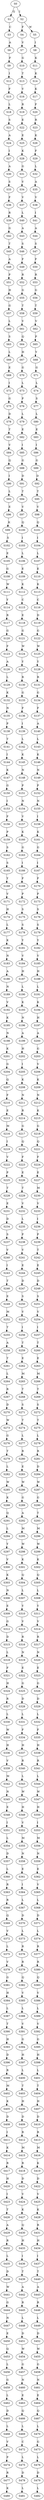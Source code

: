strict digraph  {
	S0 -> S1 [ label = Q ];
	S0 -> S2 [ label = I ];
	S1 -> S3 [ label = C ];
	S2 -> S4 [ label = F ];
	S2 -> S5 [ label = W ];
	S3 -> S6 [ label = A ];
	S4 -> S7 [ label = V ];
	S5 -> S8 [ label = I ];
	S6 -> S9 [ label = F ];
	S7 -> S10 [ label = G ];
	S8 -> S11 [ label = K ];
	S9 -> S12 [ label = I ];
	S10 -> S13 [ label = T ];
	S11 -> S14 [ label = K ];
	S12 -> S15 [ label = F ];
	S13 -> S16 [ label = V ];
	S14 -> S17 [ label = K ];
	S15 -> S18 [ label = L ];
	S16 -> S19 [ label = R ];
	S17 -> S20 [ label = F ];
	S18 -> S21 [ label = S ];
	S19 -> S22 [ label = E ];
	S20 -> S23 [ label = R ];
	S21 -> S24 [ label = A ];
	S22 -> S25 [ label = E ];
	S23 -> S26 [ label = K ];
	S24 -> S27 [ label = I ];
	S25 -> S28 [ label = K ];
	S26 -> S29 [ label = F ];
	S27 -> S30 [ label = A ];
	S28 -> S31 [ label = G ];
	S29 -> S32 [ label = L ];
	S30 -> S33 [ label = S ];
	S31 -> S34 [ label = V ];
	S32 -> S35 [ label = A ];
	S33 -> S36 [ label = F ];
	S34 -> S37 [ label = V ];
	S35 -> S38 [ label = V ];
	S36 -> S39 [ label = R ];
	S37 -> S40 [ label = L ];
	S38 -> S41 [ label = I ];
	S39 -> S42 [ label = G ];
	S40 -> S43 [ label = A ];
	S41 -> S44 [ label = A ];
	S42 -> S45 [ label = T ];
	S43 -> S46 [ label = S ];
	S44 -> S47 [ label = S ];
	S45 -> S48 [ label = A ];
	S46 -> S49 [ label = F ];
	S47 -> S50 [ label = F ];
	S48 -> S51 [ label = P ];
	S49 -> S52 [ label = R ];
	S50 -> S53 [ label = R ];
	S51 -> S54 [ label = H ];
	S52 -> S55 [ label = G ];
	S53 -> S56 [ label = G ];
	S54 -> S57 [ label = G ];
	S55 -> S58 [ label = T ];
	S56 -> S59 [ label = T ];
	S57 -> S60 [ label = L ];
	S58 -> S61 [ label = V ];
	S59 -> S62 [ label = V ];
	S60 -> S63 [ label = S ];
	S61 -> S64 [ label = Q ];
	S62 -> S65 [ label = P ];
	S63 -> S66 [ label = L ];
	S64 -> S67 [ label = H ];
	S65 -> S68 [ label = Y ];
	S66 -> S69 [ label = E ];
	S67 -> S70 [ label = G ];
	S68 -> S71 [ label = G ];
	S69 -> S72 [ label = I ];
	S70 -> S73 [ label = L ];
	S71 -> S74 [ label = L ];
	S72 -> S75 [ label = G ];
	S73 -> S76 [ label = P ];
	S74 -> S77 [ label = S ];
	S75 -> S78 [ label = D ];
	S76 -> S79 [ label = L ];
	S77 -> S80 [ label = L ];
	S78 -> S81 [ label = T ];
	S79 -> S82 [ label = E ];
	S80 -> S83 [ label = E ];
	S81 -> S84 [ label = V ];
	S82 -> S85 [ label = I ];
	S83 -> S86 [ label = I ];
	S84 -> S87 [ label = Q ];
	S85 -> S88 [ label = G ];
	S86 -> S89 [ label = G ];
	S87 -> S90 [ label = I ];
	S88 -> S91 [ label = D ];
	S89 -> S92 [ label = D ];
	S90 -> S93 [ label = L ];
	S91 -> S94 [ label = T ];
	S92 -> S95 [ label = T ];
	S93 -> S96 [ label = E ];
	S94 -> S97 [ label = V ];
	S95 -> S98 [ label = V ];
	S96 -> S99 [ label = K ];
	S97 -> S100 [ label = Q ];
	S98 -> S101 [ label = Q ];
	S99 -> S102 [ label = S ];
	S100 -> S103 [ label = I ];
	S101 -> S104 [ label = I ];
	S102 -> S105 [ label = E ];
	S103 -> S106 [ label = L ];
	S104 -> S107 [ label = L ];
	S105 -> S108 [ label = G ];
	S106 -> S109 [ label = E ];
	S107 -> S110 [ label = E ];
	S108 -> S111 [ label = W ];
	S109 -> S112 [ label = K ];
	S110 -> S113 [ label = K ];
	S111 -> S114 [ label = Y ];
	S112 -> S115 [ label = C ];
	S113 -> S116 [ label = C ];
	S114 -> S117 [ label = R ];
	S115 -> S118 [ label = E ];
	S116 -> S119 [ label = D ];
	S117 -> S120 [ label = G ];
	S118 -> S121 [ label = G ];
	S119 -> S122 [ label = G ];
	S120 -> S123 [ label = F ];
	S121 -> S124 [ label = W ];
	S122 -> S125 [ label = W ];
	S123 -> S126 [ label = A ];
	S124 -> S127 [ label = Y ];
	S125 -> S128 [ label = Y ];
	S126 -> S129 [ label = L ];
	S127 -> S130 [ label = R ];
	S128 -> S131 [ label = R ];
	S129 -> S132 [ label = K ];
	S130 -> S133 [ label = G ];
	S131 -> S134 [ label = G ];
	S132 -> S135 [ label = N ];
	S133 -> S136 [ label = F ];
	S134 -> S137 [ label = F ];
	S135 -> S138 [ label = P ];
	S136 -> S139 [ label = I ];
	S137 -> S140 [ label = A ];
	S138 -> S141 [ label = T ];
	S139 -> S142 [ label = L ];
	S140 -> S143 [ label = L ];
	S141 -> S144 [ label = I ];
	S142 -> S145 [ label = K ];
	S143 -> S146 [ label = K ];
	S144 -> S147 [ label = K ];
	S145 -> S148 [ label = N ];
	S146 -> S149 [ label = N ];
	S147 -> S150 [ label = G ];
	S148 -> S151 [ label = P ];
	S149 -> S152 [ label = P ];
	S150 -> S153 [ label = I ];
	S151 -> S154 [ label = N ];
	S152 -> S155 [ label = N ];
	S153 -> S156 [ label = F ];
	S154 -> S157 [ label = V ];
	S155 -> S158 [ label = I ];
	S156 -> S159 [ label = P ];
	S157 -> S160 [ label = K ];
	S158 -> S161 [ label = K ];
	S159 -> S162 [ label = S ];
	S160 -> S163 [ label = G ];
	S161 -> S164 [ label = G ];
	S162 -> S165 [ label = S ];
	S163 -> S166 [ label = I ];
	S164 -> S167 [ label = I ];
	S165 -> S168 [ label = Y ];
	S166 -> S169 [ label = F ];
	S167 -> S170 [ label = F ];
	S168 -> S171 [ label = V ];
	S169 -> S172 [ label = P ];
	S170 -> S173 [ label = P ];
	S171 -> S174 [ label = H ];
	S172 -> S175 [ label = S ];
	S173 -> S176 [ label = S ];
	S174 -> S177 [ label = L ];
	S175 -> S178 [ label = S ];
	S176 -> S179 [ label = S ];
	S177 -> S180 [ label = K ];
	S178 -> S181 [ label = Y ];
	S179 -> S182 [ label = Y ];
	S180 -> S183 [ label = N ];
	S181 -> S184 [ label = V ];
	S182 -> S185 [ label = V ];
	S183 -> S186 [ label = A ];
	S184 -> S187 [ label = H ];
	S185 -> S188 [ label = H ];
	S186 -> S189 [ label = N ];
	S187 -> S190 [ label = L ];
	S188 -> S191 [ label = L ];
	S189 -> S192 [ label = V ];
	S190 -> S193 [ label = K ];
	S191 -> S194 [ label = K ];
	S192 -> S195 [ label = K ];
	S193 -> S196 [ label = N ];
	S194 -> S197 [ label = H ];
	S195 -> S198 [ label = N ];
	S196 -> S199 [ label = A ];
	S197 -> S200 [ label = A ];
	S198 -> S201 [ label = K ];
	S199 -> S202 [ label = H ];
	S200 -> S203 [ label = G ];
	S201 -> S204 [ label = G ];
	S202 -> S205 [ label = I ];
	S203 -> S206 [ label = V ];
	S204 -> S207 [ label = Q ];
	S205 -> S208 [ label = K ];
	S206 -> S209 [ label = K ];
	S207 -> S210 [ label = F ];
	S208 -> S211 [ label = N ];
	S209 -> S212 [ label = N ];
	S210 -> S213 [ label = E ];
	S211 -> S214 [ label = R ];
	S212 -> S215 [ label = K ];
	S213 -> S216 [ label = M ];
	S214 -> S217 [ label = G ];
	S215 -> S218 [ label = G ];
	S216 -> S219 [ label = I ];
	S217 -> S220 [ label = Q ];
	S218 -> S221 [ label = Q ];
	S219 -> S222 [ label = V ];
	S220 -> S223 [ label = F ];
	S221 -> S224 [ label = F ];
	S222 -> S225 [ label = P ];
	S223 -> S226 [ label = E ];
	S224 -> S227 [ label = E ];
	S225 -> S228 [ label = T ];
	S226 -> S229 [ label = T ];
	S227 -> S230 [ label = M ];
	S228 -> S231 [ label = E ];
	S229 -> S232 [ label = V ];
	S230 -> S233 [ label = V ];
	S231 -> S234 [ label = D ];
	S232 -> S235 [ label = L ];
	S233 -> S236 [ label = I ];
	S234 -> S237 [ label = S ];
	S235 -> S238 [ label = P ];
	S236 -> S239 [ label = P ];
	S237 -> S240 [ label = V ];
	S238 -> S241 [ label = V ];
	S239 -> S242 [ label = T ];
	S240 -> S243 [ label = I ];
	S241 -> S244 [ label = E ];
	S242 -> S245 [ label = E ];
	S243 -> S246 [ label = T ];
	S244 -> S247 [ label = D ];
	S245 -> S248 [ label = D ];
	S246 -> S249 [ label = E ];
	S247 -> S250 [ label = S ];
	S248 -> S251 [ label = S ];
	S249 -> S252 [ label = M ];
	S250 -> S253 [ label = V ];
	S251 -> S254 [ label = V ];
	S252 -> S255 [ label = T ];
	S253 -> S256 [ label = I ];
	S254 -> S257 [ label = I ];
	S255 -> S258 [ label = A ];
	S256 -> S259 [ label = T ];
	S257 -> S260 [ label = T ];
	S258 -> S261 [ label = T ];
	S259 -> S262 [ label = E ];
	S260 -> S263 [ label = E ];
	S261 -> S264 [ label = L ];
	S262 -> S265 [ label = M ];
	S263 -> S266 [ label = M ];
	S264 -> S267 [ label = R ];
	S265 -> S268 [ label = T ];
	S266 -> S269 [ label = T ];
	S267 -> S270 [ label = D ];
	S268 -> S271 [ label = S ];
	S269 -> S272 [ label = S ];
	S270 -> S273 [ label = W ];
	S271 -> S274 [ label = T ];
	S272 -> S275 [ label = T ];
	S273 -> S276 [ label = G ];
	S274 -> S277 [ label = L ];
	S275 -> S278 [ label = L ];
	S276 -> S279 [ label = T ];
	S277 -> S280 [ label = R ];
	S278 -> S281 [ label = R ];
	S279 -> S282 [ label = L ];
	S280 -> S283 [ label = E ];
	S281 -> S284 [ label = D ];
	S282 -> S285 [ label = W ];
	S283 -> S286 [ label = W ];
	S284 -> S287 [ label = W ];
	S285 -> S288 [ label = K ];
	S286 -> S289 [ label = G ];
	S287 -> S290 [ label = G ];
	S288 -> S291 [ label = Q ];
	S289 -> S292 [ label = A ];
	S290 -> S293 [ label = T ];
	S291 -> S294 [ label = L ];
	S292 -> S295 [ label = M ];
	S293 -> S296 [ label = M ];
	S294 -> S297 [ label = Y ];
	S295 -> S298 [ label = W ];
	S296 -> S299 [ label = W ];
	S297 -> S300 [ label = V ];
	S298 -> S301 [ label = K ];
	S299 -> S302 [ label = K ];
	S300 -> S303 [ label = K ];
	S301 -> S304 [ label = Q ];
	S302 -> S305 [ label = Q ];
	S303 -> S306 [ label = N ];
	S304 -> S307 [ label = L ];
	S305 -> S308 [ label = L ];
	S306 -> S309 [ label = E ];
	S307 -> S310 [ label = Y ];
	S308 -> S311 [ label = Y ];
	S309 -> S312 [ label = G ];
	S310 -> S313 [ label = V ];
	S311 -> S314 [ label = V ];
	S312 -> S315 [ label = D ];
	S313 -> S316 [ label = R ];
	S314 -> S317 [ label = R ];
	S315 -> S318 [ label = L ];
	S316 -> S319 [ label = N ];
	S317 -> S320 [ label = N ];
	S318 -> S321 [ label = F ];
	S319 -> S322 [ label = E ];
	S320 -> S323 [ label = E ];
	S321 -> S324 [ label = H ];
	S322 -> S325 [ label = G ];
	S323 -> S326 [ label = G ];
	S324 -> S327 [ label = R ];
	S325 -> S328 [ label = D ];
	S326 -> S329 [ label = D ];
	S327 -> S330 [ label = L ];
	S328 -> S331 [ label = L ];
	S329 -> S332 [ label = L ];
	S330 -> S333 [ label = W ];
	S331 -> S334 [ label = F ];
	S332 -> S335 [ label = F ];
	S333 -> S336 [ label = H ];
	S334 -> S337 [ label = H ];
	S335 -> S338 [ label = H ];
	S336 -> S339 [ label = V ];
	S337 -> S340 [ label = R ];
	S338 -> S341 [ label = R ];
	S339 -> S342 [ label = M ];
	S340 -> S343 [ label = L ];
	S341 -> S344 [ label = L ];
	S342 -> S345 [ label = N ];
	S343 -> S346 [ label = W ];
	S344 -> S347 [ label = W ];
	S345 -> S348 [ label = E ];
	S346 -> S349 [ label = H ];
	S347 -> S350 [ label = H ];
	S348 -> S351 [ label = I ];
	S349 -> S352 [ label = V ];
	S350 -> S353 [ label = I ];
	S351 -> S354 [ label = L ];
	S352 -> S355 [ label = M ];
	S353 -> S356 [ label = M ];
	S354 -> S357 [ label = D ];
	S355 -> S358 [ label = N ];
	S356 -> S359 [ label = N ];
	S357 -> S360 [ label = L ];
	S358 -> S361 [ label = E ];
	S359 -> S362 [ label = E ];
	S360 -> S363 [ label = R ];
	S361 -> S364 [ label = I ];
	S362 -> S365 [ label = V ];
	S363 -> S366 [ label = R ];
	S364 -> S367 [ label = L ];
	S365 -> S368 [ label = L ];
	S366 -> S369 [ label = Q ];
	S367 -> S370 [ label = D ];
	S368 -> S371 [ label = D ];
	S369 -> S372 [ label = V ];
	S370 -> S373 [ label = L ];
	S371 -> S374 [ label = L ];
	S372 -> S375 [ label = L ];
	S373 -> S376 [ label = R ];
	S374 -> S377 [ label = R ];
	S375 -> S378 [ label = V ];
	S376 -> S379 [ label = R ];
	S377 -> S380 [ label = R ];
	S378 -> S381 [ label = G ];
	S379 -> S382 [ label = Q ];
	S380 -> S383 [ label = Q ];
	S381 -> S384 [ label = H ];
	S382 -> S385 [ label = V ];
	S383 -> S386 [ label = V ];
	S384 -> S387 [ label = L ];
	S385 -> S388 [ label = L ];
	S386 -> S389 [ label = L ];
	S387 -> S390 [ label = T ];
	S388 -> S391 [ label = V ];
	S389 -> S392 [ label = V ];
	S390 -> S393 [ label = H ];
	S391 -> S394 [ label = G ];
	S392 -> S395 [ label = G ];
	S393 -> S396 [ label = D ];
	S394 -> S397 [ label = H ];
	S395 -> S398 [ label = H ];
	S396 -> S399 [ label = R ];
	S397 -> S400 [ label = L ];
	S398 -> S401 [ label = L ];
	S399 -> S402 [ label = M ];
	S400 -> S403 [ label = T ];
	S401 -> S404 [ label = T ];
	S402 -> S405 [ label = K ];
	S403 -> S406 [ label = H ];
	S404 -> S407 [ label = H ];
	S405 -> S408 [ label = D ];
	S406 -> S409 [ label = D ];
	S407 -> S410 [ label = D ];
	S408 -> S411 [ label = I ];
	S409 -> S412 [ label = R ];
	S410 -> S413 [ label = R ];
	S411 -> S414 [ label = K ];
	S412 -> S415 [ label = M ];
	S413 -> S416 [ label = M ];
	S414 -> S417 [ label = R ];
	S415 -> S418 [ label = R ];
	S416 -> S419 [ label = K ];
	S417 -> S420 [ label = H ];
	S418 -> S421 [ label = D ];
	S419 -> S422 [ label = D ];
	S420 -> S423 [ label = I ];
	S421 -> S424 [ label = V ];
	S422 -> S425 [ label = V ];
	S423 -> S426 [ label = T ];
	S424 -> S427 [ label = K ];
	S425 -> S428 [ label = K ];
	S426 -> S429 [ label = A ];
	S427 -> S430 [ label = Q ];
	S428 -> S431 [ label = R ];
	S429 -> S432 [ label = R ];
	S430 -> S433 [ label = H ];
	S431 -> S434 [ label = H ];
	S432 -> S435 [ label = L ];
	S433 -> S436 [ label = I ];
	S434 -> S437 [ label = I ];
	S435 -> S438 [ label = D ];
	S436 -> S439 [ label = T ];
	S437 -> S440 [ label = T ];
	S438 -> S441 [ label = W ];
	S439 -> S442 [ label = A ];
	S440 -> S443 [ label = A ];
	S441 -> S444 [ label = G ];
	S442 -> S445 [ label = R ];
	S443 -> S446 [ label = R ];
	S444 -> S447 [ label = N ];
	S445 -> S448 [ label = L ];
	S446 -> S449 [ label = L ];
	S447 -> S450 [ label = E ];
	S448 -> S451 [ label = D ];
	S449 -> S452 [ label = D ];
	S450 -> S453 [ label = Q ];
	S451 -> S454 [ label = W ];
	S452 -> S455 [ label = W ];
	S453 -> S456 [ label = L ];
	S454 -> S457 [ label = G ];
	S455 -> S458 [ label = G ];
	S456 -> S459 [ label = G ];
	S457 -> S460 [ label = N ];
	S458 -> S461 [ label = N ];
	S459 -> S462 [ label = L ];
	S460 -> S463 [ label = E ];
	S461 -> S464 [ label = E ];
	S462 -> S465 [ label = D ];
	S463 -> S466 [ label = Q ];
	S464 -> S467 [ label = Q ];
	S465 -> S468 [ label = L ];
	S466 -> S469 [ label = L ];
	S467 -> S470 [ label = L ];
	S468 -> S471 [ label = V ];
	S469 -> S472 [ label = C ];
	S470 -> S473 [ label = G ];
	S471 -> S474 [ label = P ];
	S472 -> S475 [ label = L ];
	S473 -> S476 [ label = L ];
	S474 -> S477 [ label = R ];
	S475 -> S478 [ label = D ];
	S476 -> S479 [ label = D ];
	S477 -> S480 [ label = K ];
	S478 -> S481 [ label = L ];
	S479 -> S482 [ label = L ];
}
